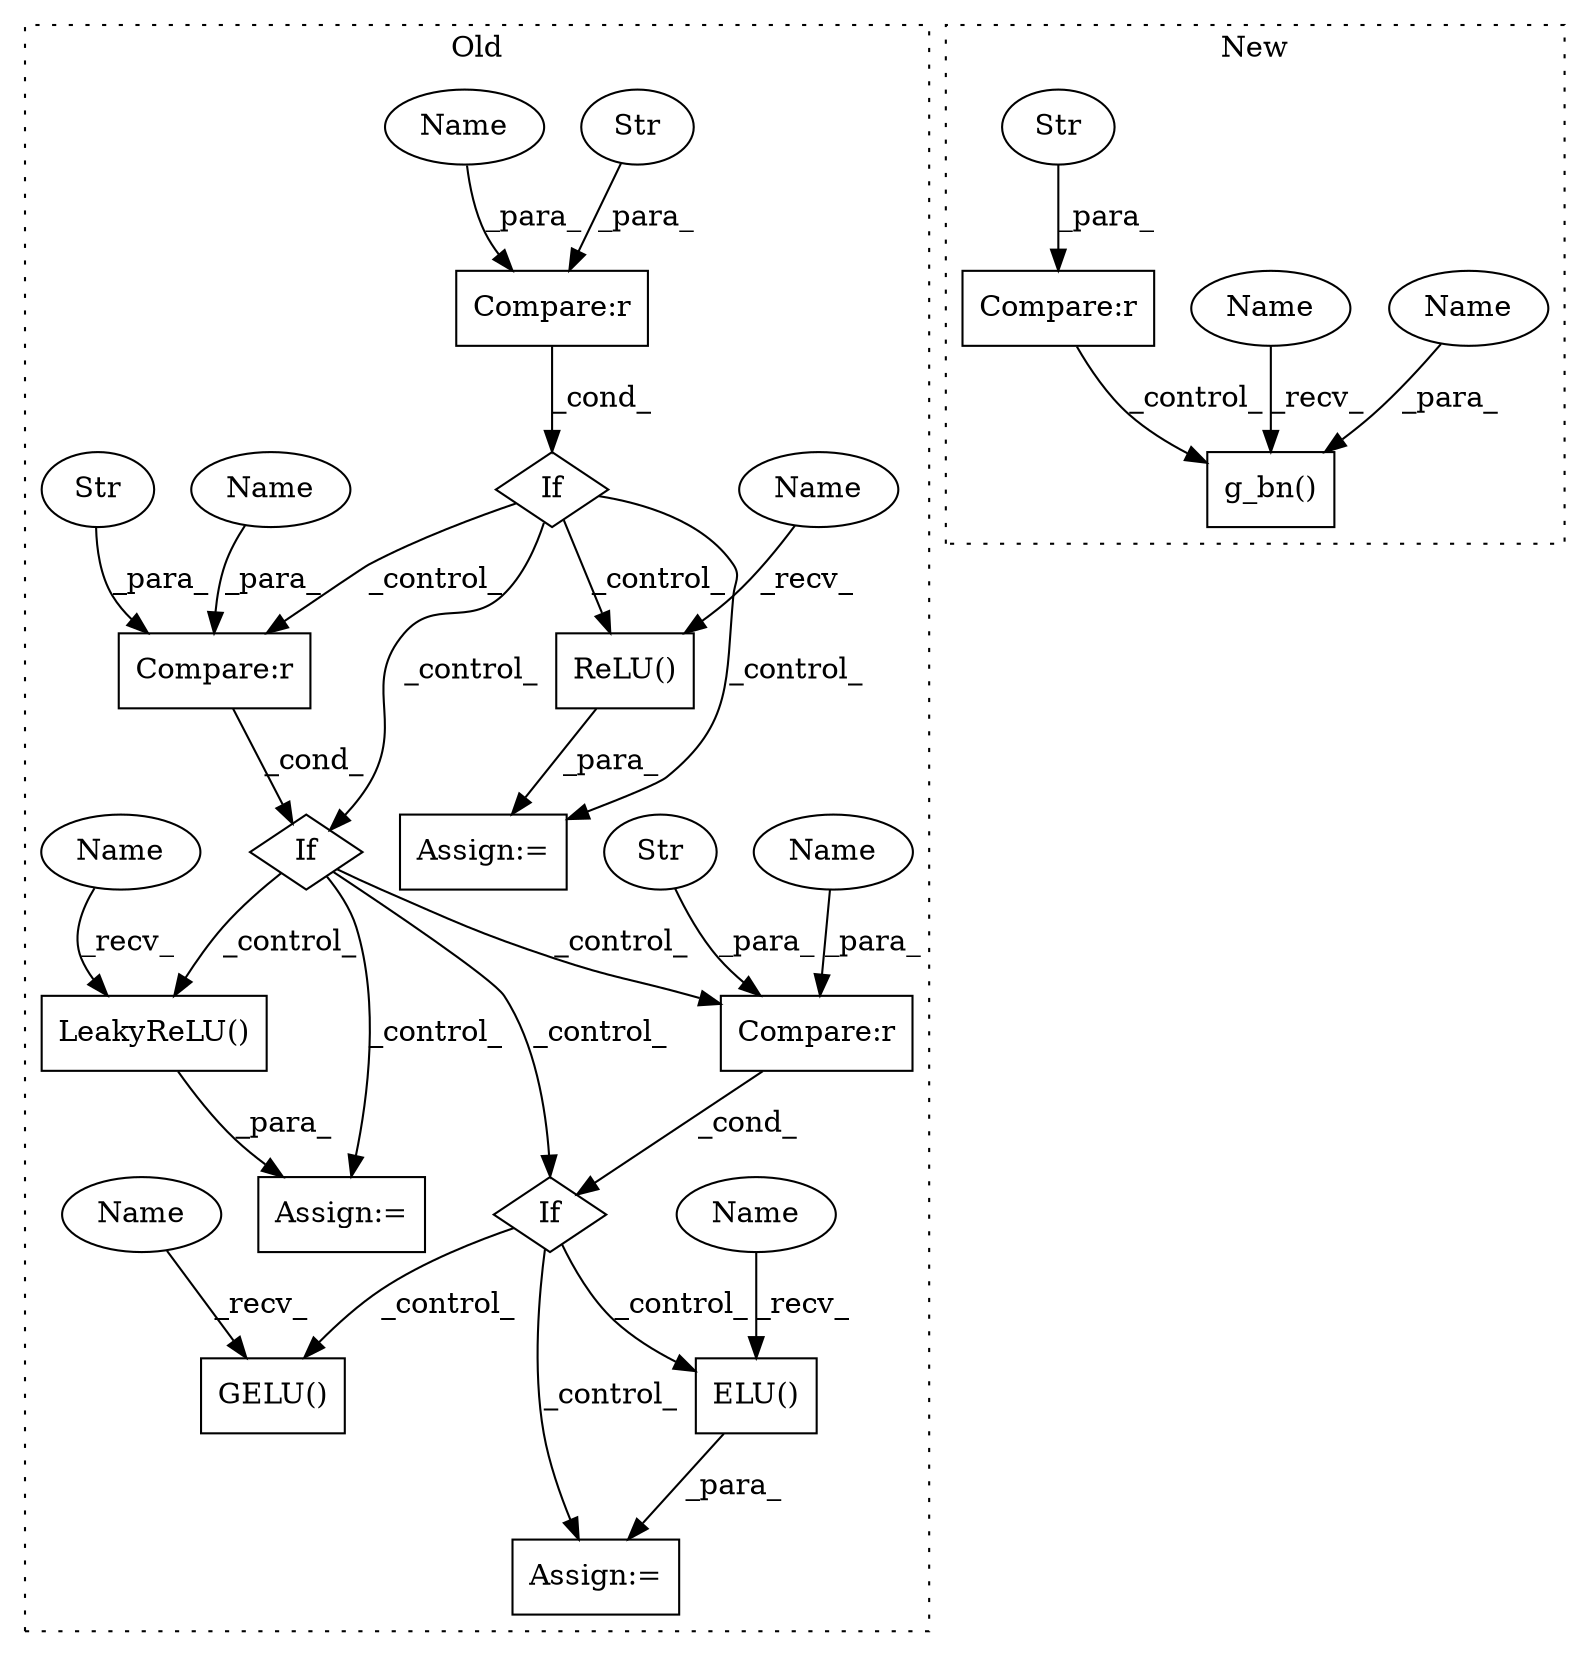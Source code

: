 digraph G {
subgraph cluster0 {
1 [label="GELU()" a="75" s="1579" l="9" shape="box"];
3 [label="If" a="96" s="1304,1333" l="0,14" shape="diamond"];
4 [label="ELU()" a="75" s="1479" l="31" shape="box"];
5 [label="If" a="96" s="1425,1447" l="0,14" shape="diamond"];
8 [label="Compare:r" a="40" s="1304" l="29" shape="box"];
9 [label="If" a="96" s="1211,1237" l="3,14" shape="diamond"];
10 [label="Str" a="66" s="1321" l="12" shape="ellipse"];
11 [label="LeakyReLU()" a="75" s="1365" l="46" shape="box"];
12 [label="Compare:r" a="40" s="1214" l="23" shape="box"];
13 [label="Compare:r" a="40" s="1425" l="22" shape="box"];
14 [label="Str" a="66" s="1231" l="6" shape="ellipse"];
15 [label="Str" a="66" s="1442" l="5" shape="ellipse"];
16 [label="Assign:=" a="68" s="1266" l="3" shape="box"];
17 [label="Assign:=" a="68" s="1362" l="3" shape="box"];
18 [label="Assign:=" a="68" s="1476" l="3" shape="box"];
19 [label="ReLU()" a="75" s="1269" l="21" shape="box"];
22 [label="Name" a="87" s="1365" l="2" shape="ellipse"];
23 [label="Name" a="87" s="1579" l="2" shape="ellipse"];
24 [label="Name" a="87" s="1269" l="2" shape="ellipse"];
25 [label="Name" a="87" s="1479" l="2" shape="ellipse"];
26 [label="Name" a="87" s="1214" l="13" shape="ellipse"];
27 [label="Name" a="87" s="1304" l="13" shape="ellipse"];
28 [label="Name" a="87" s="1425" l="13" shape="ellipse"];
label = "Old";
style="dotted";
}
subgraph cluster1 {
2 [label="g_bn()" a="75" s="983,1030" l="13,1" shape="box"];
6 [label="Compare:r" a="40" s="833" l="24" shape="box"];
7 [label="Str" a="66" s="852" l="5" shape="ellipse"];
20 [label="Name" a="87" s="1023" l="7" shape="ellipse"];
21 [label="Name" a="87" s="983" l="7" shape="ellipse"];
label = "New";
style="dotted";
}
3 -> 11 [label="_control_"];
3 -> 17 [label="_control_"];
3 -> 5 [label="_control_"];
3 -> 13 [label="_control_"];
4 -> 18 [label="_para_"];
5 -> 4 [label="_control_"];
5 -> 18 [label="_control_"];
5 -> 1 [label="_control_"];
6 -> 2 [label="_control_"];
7 -> 6 [label="_para_"];
8 -> 3 [label="_cond_"];
9 -> 19 [label="_control_"];
9 -> 3 [label="_control_"];
9 -> 8 [label="_control_"];
9 -> 16 [label="_control_"];
10 -> 8 [label="_para_"];
11 -> 17 [label="_para_"];
12 -> 9 [label="_cond_"];
13 -> 5 [label="_cond_"];
14 -> 12 [label="_para_"];
15 -> 13 [label="_para_"];
19 -> 16 [label="_para_"];
20 -> 2 [label="_para_"];
21 -> 2 [label="_recv_"];
22 -> 11 [label="_recv_"];
23 -> 1 [label="_recv_"];
24 -> 19 [label="_recv_"];
25 -> 4 [label="_recv_"];
26 -> 12 [label="_para_"];
27 -> 8 [label="_para_"];
28 -> 13 [label="_para_"];
}